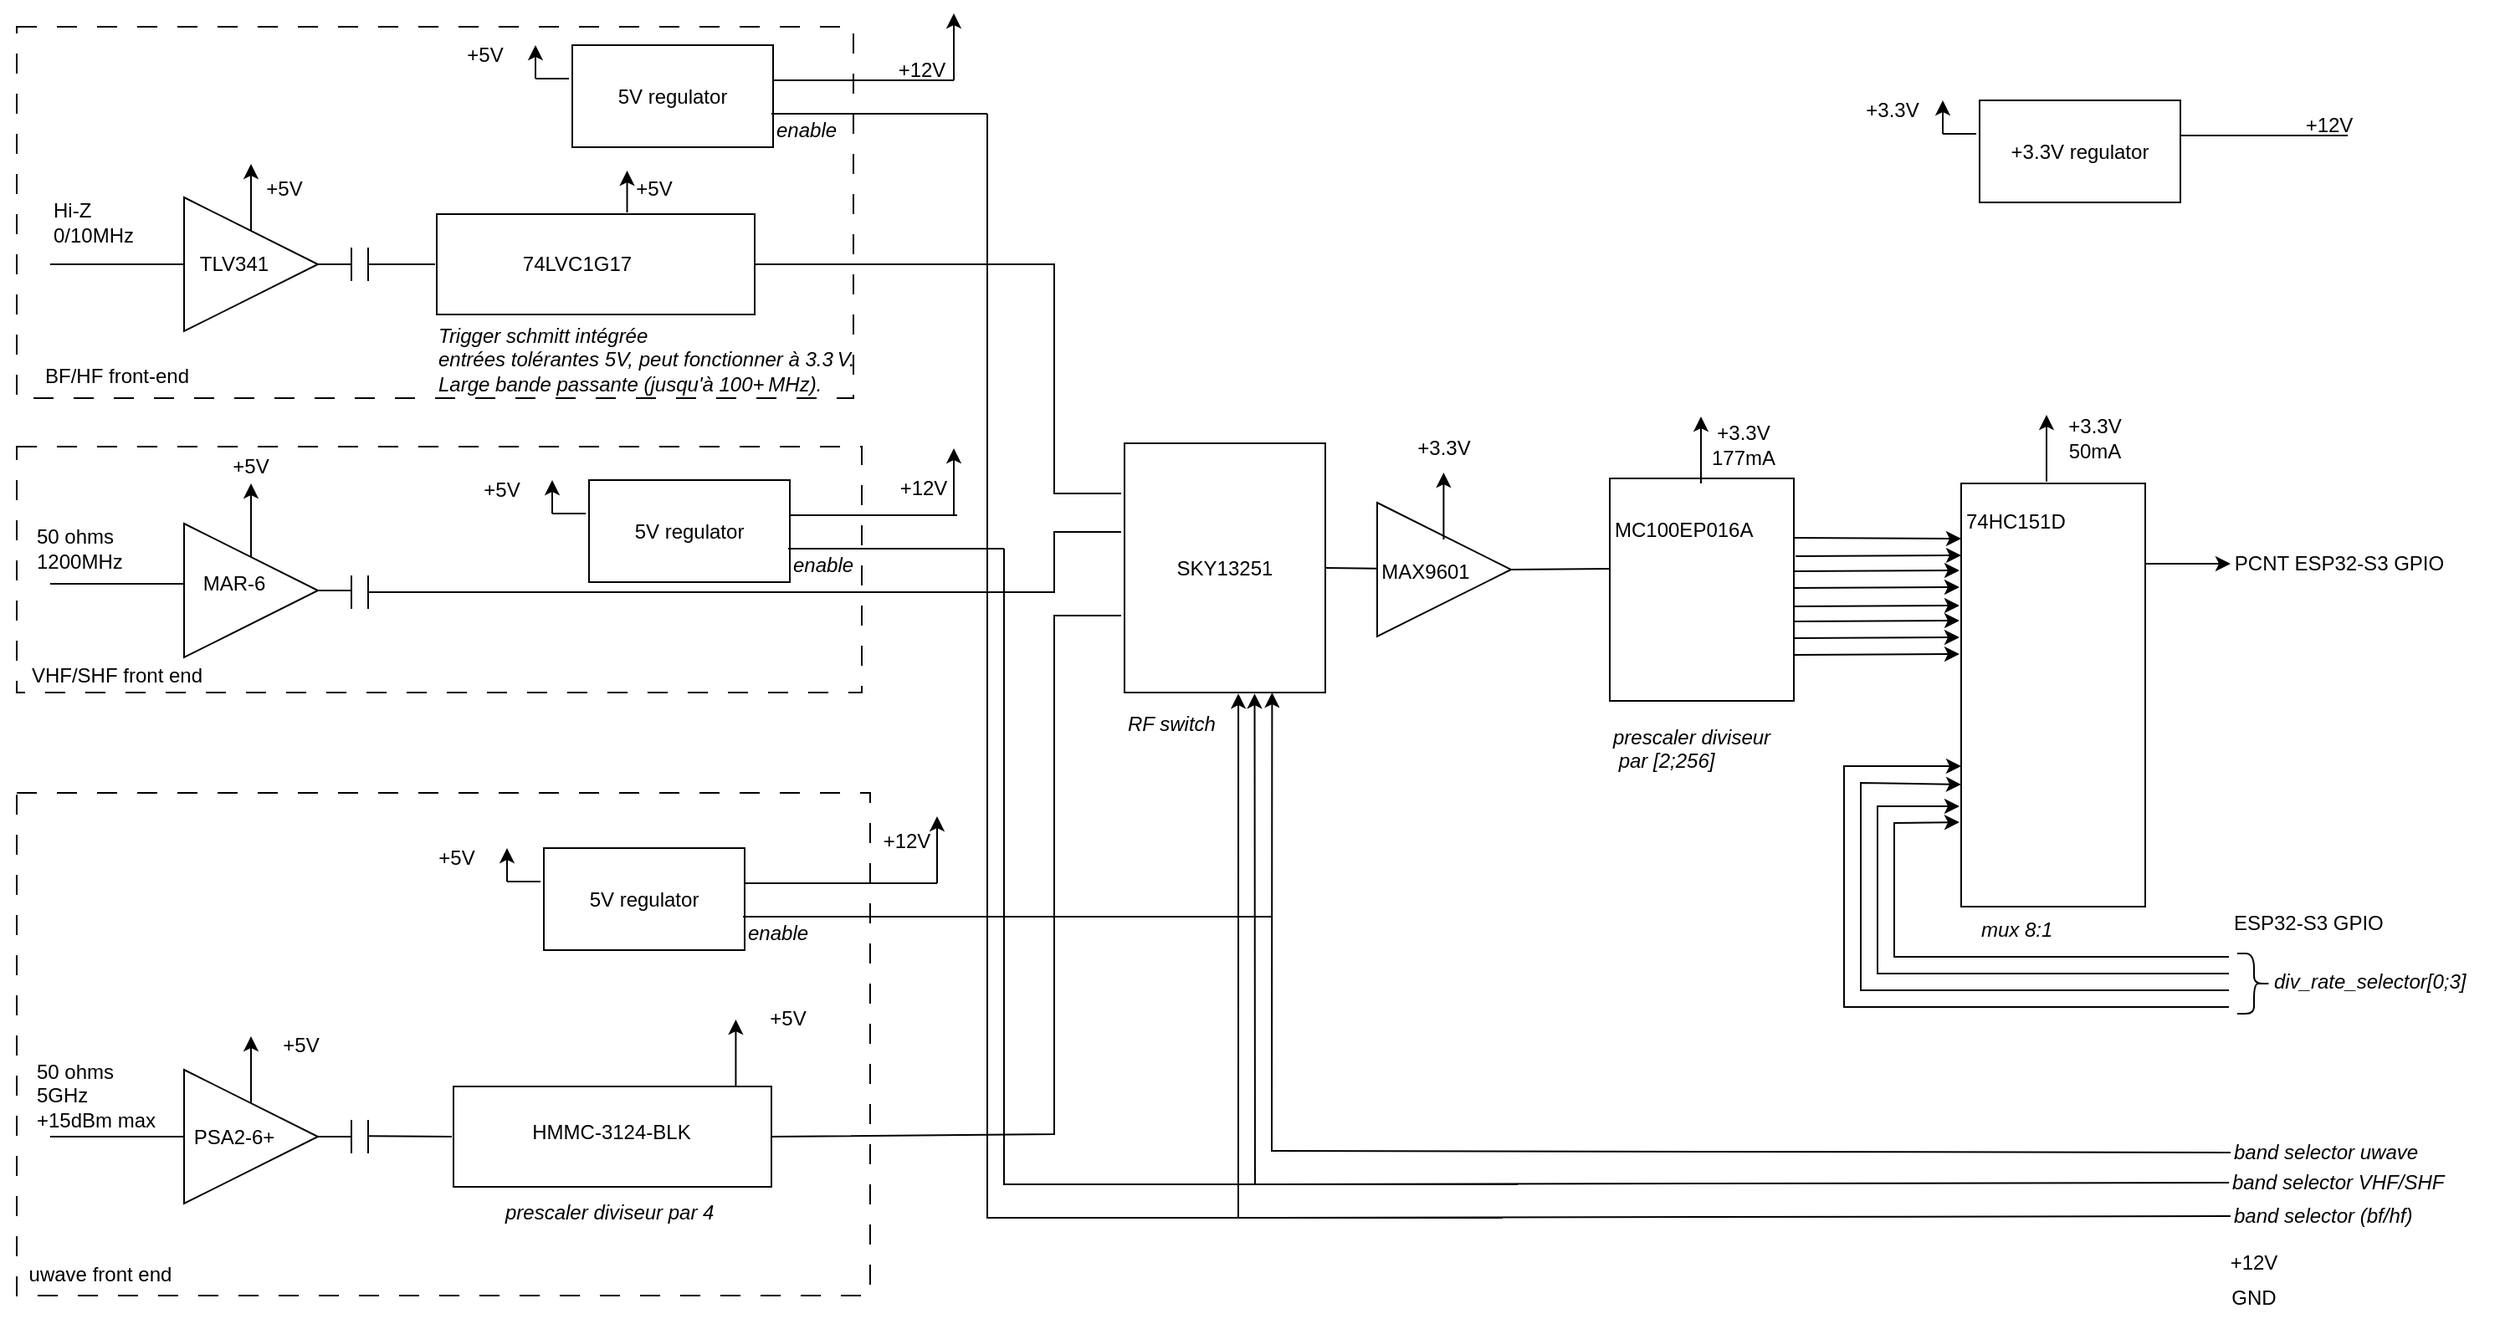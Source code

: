 <mxfile version="27.0.6">
  <diagram name="Page-1" id="k6onzWjORCCPgHIeGHYK">
    <mxGraphModel dx="1881" dy="940" grid="1" gridSize="10" guides="1" tooltips="1" connect="1" arrows="1" fold="1" page="1" pageScale="1" pageWidth="827" pageHeight="1169" math="0" shadow="0">
      <root>
        <mxCell id="0" />
        <mxCell id="1" parent="0" />
        <mxCell id="QAjGKinvdwHphsRgqYWC-54" value="" style="rounded=0;whiteSpace=wrap;html=1;dashed=1;dashPattern=12 12;" parent="1" vertex="1">
          <mxGeometry x="20" y="28" width="500" height="222" as="geometry" />
        </mxCell>
        <mxCell id="QAjGKinvdwHphsRgqYWC-53" value="" style="rounded=0;whiteSpace=wrap;html=1;dashed=1;dashPattern=12 12;" parent="1" vertex="1">
          <mxGeometry x="20" y="279" width="505" height="147" as="geometry" />
        </mxCell>
        <mxCell id="QAjGKinvdwHphsRgqYWC-52" value="" style="rounded=0;whiteSpace=wrap;html=1;dashed=1;dashPattern=12 12;" parent="1" vertex="1">
          <mxGeometry x="20" y="486" width="510" height="300.5" as="geometry" />
        </mxCell>
        <mxCell id="IQlJb9kU39XFHBNEdt3I-4" value="" style="triangle;whiteSpace=wrap;html=1;" parent="1" vertex="1">
          <mxGeometry x="120" y="130" width="80" height="80" as="geometry" />
        </mxCell>
        <mxCell id="IQlJb9kU39XFHBNEdt3I-5" value="TLV341" style="text;html=1;align=center;verticalAlign=middle;whiteSpace=wrap;rounded=0;" parent="1" vertex="1">
          <mxGeometry x="120" y="155" width="60" height="30" as="geometry" />
        </mxCell>
        <mxCell id="IQlJb9kU39XFHBNEdt3I-8" value="" style="group" parent="1" vertex="1" connectable="0">
          <mxGeometry x="220" y="160" width="10" height="20" as="geometry" />
        </mxCell>
        <mxCell id="IQlJb9kU39XFHBNEdt3I-6" value="" style="endArrow=none;html=1;rounded=0;" parent="IQlJb9kU39XFHBNEdt3I-8" edge="1">
          <mxGeometry width="50" height="50" relative="1" as="geometry">
            <mxPoint y="20" as="sourcePoint" />
            <mxPoint as="targetPoint" />
          </mxGeometry>
        </mxCell>
        <mxCell id="IQlJb9kU39XFHBNEdt3I-7" value="" style="endArrow=none;html=1;rounded=0;" parent="IQlJb9kU39XFHBNEdt3I-8" edge="1">
          <mxGeometry width="50" height="50" relative="1" as="geometry">
            <mxPoint x="10" y="20" as="sourcePoint" />
            <mxPoint x="10" as="targetPoint" />
          </mxGeometry>
        </mxCell>
        <mxCell id="IQlJb9kU39XFHBNEdt3I-9" value="" style="rounded=0;whiteSpace=wrap;html=1;" parent="1" vertex="1">
          <mxGeometry x="271" y="140" width="190" height="60" as="geometry" />
        </mxCell>
        <mxCell id="IQlJb9kU39XFHBNEdt3I-10" value="74LVC1G17" style="text;html=1;align=center;verticalAlign=middle;whiteSpace=wrap;rounded=0;" parent="1" vertex="1">
          <mxGeometry x="304.76" y="155" width="100" height="30" as="geometry" />
        </mxCell>
        <mxCell id="IQlJb9kU39XFHBNEdt3I-11" value="&lt;i&gt;Trigger schmitt intégrée&amp;nbsp;&lt;/i&gt;&lt;div&gt;&lt;i&gt;entrées tolérantes 5V, peut fonctionner à 3.3 V.&amp;nbsp;&lt;/i&gt;&lt;/div&gt;&lt;div&gt;&lt;i&gt;Large bande passante (jusqu&#39;à 100+ MHz).&lt;/i&gt;&lt;/div&gt;" style="text;html=1;align=left;verticalAlign=middle;whiteSpace=wrap;rounded=0;" parent="1" vertex="1">
          <mxGeometry x="270" y="202" width="350" height="50" as="geometry" />
        </mxCell>
        <mxCell id="IQlJb9kU39XFHBNEdt3I-14" value="" style="endArrow=classic;html=1;rounded=0;exitX=0.5;exitY=0;exitDx=0;exitDy=0;" parent="1" source="IQlJb9kU39XFHBNEdt3I-4" edge="1">
          <mxGeometry width="50" height="50" relative="1" as="geometry">
            <mxPoint x="330" y="143" as="sourcePoint" />
            <mxPoint x="160" y="110" as="targetPoint" />
          </mxGeometry>
        </mxCell>
        <mxCell id="IQlJb9kU39XFHBNEdt3I-15" value="" style="endArrow=classic;html=1;rounded=0;exitX=0.5;exitY=0;exitDx=0;exitDy=0;" parent="1" edge="1">
          <mxGeometry width="50" height="50" relative="1" as="geometry">
            <mxPoint x="384.76" y="139" as="sourcePoint" />
            <mxPoint x="384.76" y="114" as="targetPoint" />
          </mxGeometry>
        </mxCell>
        <mxCell id="IQlJb9kU39XFHBNEdt3I-16" value="+5V" style="text;html=1;align=center;verticalAlign=middle;whiteSpace=wrap;rounded=0;" parent="1" vertex="1">
          <mxGeometry x="371" y="110" width="60" height="30" as="geometry" />
        </mxCell>
        <mxCell id="IQlJb9kU39XFHBNEdt3I-17" value="+5V" style="text;html=1;align=center;verticalAlign=middle;whiteSpace=wrap;rounded=0;" parent="1" vertex="1">
          <mxGeometry x="150" y="110" width="60" height="30" as="geometry" />
        </mxCell>
        <mxCell id="IQlJb9kU39XFHBNEdt3I-18" value="" style="endArrow=none;html=1;rounded=0;" parent="1" edge="1">
          <mxGeometry width="50" height="50" relative="1" as="geometry">
            <mxPoint x="40" y="170" as="sourcePoint" />
            <mxPoint x="120" y="170" as="targetPoint" />
          </mxGeometry>
        </mxCell>
        <mxCell id="IQlJb9kU39XFHBNEdt3I-19" value="" style="endArrow=none;html=1;rounded=0;exitX=1;exitY=0.5;exitDx=0;exitDy=0;" parent="1" source="IQlJb9kU39XFHBNEdt3I-4" edge="1">
          <mxGeometry width="50" height="50" relative="1" as="geometry">
            <mxPoint x="50" y="180" as="sourcePoint" />
            <mxPoint x="220" y="170" as="targetPoint" />
          </mxGeometry>
        </mxCell>
        <mxCell id="IQlJb9kU39XFHBNEdt3I-20" value="" style="endArrow=none;html=1;rounded=0;" parent="1" edge="1">
          <mxGeometry width="50" height="50" relative="1" as="geometry">
            <mxPoint x="230" y="170" as="sourcePoint" />
            <mxPoint x="270" y="170" as="targetPoint" />
          </mxGeometry>
        </mxCell>
        <mxCell id="IQlJb9kU39XFHBNEdt3I-23" value="Hi-Z&lt;div&gt;0/10MHz&lt;/div&gt;" style="text;html=1;align=left;verticalAlign=middle;whiteSpace=wrap;rounded=0;" parent="1" vertex="1">
          <mxGeometry x="40" y="130" width="60" height="30" as="geometry" />
        </mxCell>
        <mxCell id="IQlJb9kU39XFHBNEdt3I-25" value="" style="triangle;whiteSpace=wrap;html=1;" parent="1" vertex="1">
          <mxGeometry x="120" y="325" width="80" height="80" as="geometry" />
        </mxCell>
        <mxCell id="IQlJb9kU39XFHBNEdt3I-26" value="MAR-6" style="text;html=1;align=center;verticalAlign=middle;whiteSpace=wrap;rounded=0;" parent="1" vertex="1">
          <mxGeometry x="120" y="346" width="60" height="30" as="geometry" />
        </mxCell>
        <mxCell id="IQlJb9kU39XFHBNEdt3I-27" value="" style="group" parent="1" vertex="1" connectable="0">
          <mxGeometry x="220" y="356" width="10" height="20" as="geometry" />
        </mxCell>
        <mxCell id="IQlJb9kU39XFHBNEdt3I-28" value="" style="endArrow=none;html=1;rounded=0;" parent="IQlJb9kU39XFHBNEdt3I-27" edge="1">
          <mxGeometry width="50" height="50" relative="1" as="geometry">
            <mxPoint y="20" as="sourcePoint" />
            <mxPoint as="targetPoint" />
          </mxGeometry>
        </mxCell>
        <mxCell id="IQlJb9kU39XFHBNEdt3I-29" value="" style="endArrow=none;html=1;rounded=0;" parent="IQlJb9kU39XFHBNEdt3I-27" edge="1">
          <mxGeometry width="50" height="50" relative="1" as="geometry">
            <mxPoint x="10" y="20" as="sourcePoint" />
            <mxPoint x="10" as="targetPoint" />
          </mxGeometry>
        </mxCell>
        <mxCell id="IQlJb9kU39XFHBNEdt3I-30" value="" style="endArrow=classic;html=1;rounded=0;exitX=0.5;exitY=0;exitDx=0;exitDy=0;" parent="1" source="IQlJb9kU39XFHBNEdt3I-25" edge="1">
          <mxGeometry width="50" height="50" relative="1" as="geometry">
            <mxPoint x="330" y="411" as="sourcePoint" />
            <mxPoint x="160" y="301" as="targetPoint" />
          </mxGeometry>
        </mxCell>
        <mxCell id="IQlJb9kU39XFHBNEdt3I-31" value="+5V" style="text;html=1;align=center;verticalAlign=middle;whiteSpace=wrap;rounded=0;" parent="1" vertex="1">
          <mxGeometry x="130" y="276" width="60" height="30" as="geometry" />
        </mxCell>
        <mxCell id="IQlJb9kU39XFHBNEdt3I-32" value="" style="endArrow=none;html=1;rounded=0;" parent="1" edge="1">
          <mxGeometry width="50" height="50" relative="1" as="geometry">
            <mxPoint x="40" y="361" as="sourcePoint" />
            <mxPoint x="120" y="361" as="targetPoint" />
          </mxGeometry>
        </mxCell>
        <mxCell id="IQlJb9kU39XFHBNEdt3I-35" value="50 ohms&lt;div&gt;1200MHz&lt;/div&gt;" style="text;html=1;align=left;verticalAlign=middle;whiteSpace=wrap;rounded=0;" parent="1" vertex="1">
          <mxGeometry x="30" y="325" width="60" height="30" as="geometry" />
        </mxCell>
        <mxCell id="IQlJb9kU39XFHBNEdt3I-38" value="" style="triangle;whiteSpace=wrap;html=1;" parent="1" vertex="1">
          <mxGeometry x="120" y="651.5" width="80" height="80" as="geometry" />
        </mxCell>
        <mxCell id="IQlJb9kU39XFHBNEdt3I-39" value="PSA2-6+" style="text;html=1;align=center;verticalAlign=middle;whiteSpace=wrap;rounded=0;" parent="1" vertex="1">
          <mxGeometry x="120" y="676.5" width="60" height="30" as="geometry" />
        </mxCell>
        <mxCell id="IQlJb9kU39XFHBNEdt3I-40" value="" style="group" parent="1" vertex="1" connectable="0">
          <mxGeometry x="220" y="681.5" width="10" height="20" as="geometry" />
        </mxCell>
        <mxCell id="IQlJb9kU39XFHBNEdt3I-41" value="" style="endArrow=none;html=1;rounded=0;" parent="IQlJb9kU39XFHBNEdt3I-40" edge="1">
          <mxGeometry width="50" height="50" relative="1" as="geometry">
            <mxPoint y="20" as="sourcePoint" />
            <mxPoint as="targetPoint" />
          </mxGeometry>
        </mxCell>
        <mxCell id="IQlJb9kU39XFHBNEdt3I-42" value="" style="endArrow=none;html=1;rounded=0;" parent="IQlJb9kU39XFHBNEdt3I-40" edge="1">
          <mxGeometry width="50" height="50" relative="1" as="geometry">
            <mxPoint x="10" y="20" as="sourcePoint" />
            <mxPoint x="10" as="targetPoint" />
          </mxGeometry>
        </mxCell>
        <mxCell id="IQlJb9kU39XFHBNEdt3I-43" value="" style="endArrow=classic;html=1;rounded=0;exitX=0.5;exitY=0;exitDx=0;exitDy=0;" parent="1" source="IQlJb9kU39XFHBNEdt3I-38" edge="1">
          <mxGeometry width="50" height="50" relative="1" as="geometry">
            <mxPoint x="330" y="741.5" as="sourcePoint" />
            <mxPoint x="160" y="631.5" as="targetPoint" />
          </mxGeometry>
        </mxCell>
        <mxCell id="IQlJb9kU39XFHBNEdt3I-44" value="" style="endArrow=none;html=1;rounded=0;" parent="1" edge="1">
          <mxGeometry width="50" height="50" relative="1" as="geometry">
            <mxPoint x="40" y="691.5" as="sourcePoint" />
            <mxPoint x="120" y="691.5" as="targetPoint" />
          </mxGeometry>
        </mxCell>
        <mxCell id="IQlJb9kU39XFHBNEdt3I-45" value="" style="endArrow=none;html=1;rounded=0;exitX=1;exitY=0.5;exitDx=0;exitDy=0;" parent="1" source="IQlJb9kU39XFHBNEdt3I-38" edge="1">
          <mxGeometry width="50" height="50" relative="1" as="geometry">
            <mxPoint x="50" y="701.5" as="sourcePoint" />
            <mxPoint x="220" y="691.5" as="targetPoint" />
          </mxGeometry>
        </mxCell>
        <mxCell id="IQlJb9kU39XFHBNEdt3I-46" value="" style="endArrow=none;html=1;rounded=0;" parent="1" edge="1">
          <mxGeometry width="50" height="50" relative="1" as="geometry">
            <mxPoint x="230" y="691.08" as="sourcePoint" />
            <mxPoint x="280" y="691.5" as="targetPoint" />
          </mxGeometry>
        </mxCell>
        <mxCell id="IQlJb9kU39XFHBNEdt3I-47" value="50 ohms&lt;div&gt;5GHz&lt;/div&gt;&lt;div&gt;+15dBm max&lt;/div&gt;" style="text;html=1;align=left;verticalAlign=middle;whiteSpace=wrap;rounded=0;" parent="1" vertex="1">
          <mxGeometry x="30" y="651.5" width="80" height="30" as="geometry" />
        </mxCell>
        <mxCell id="IQlJb9kU39XFHBNEdt3I-48" value="+5V" style="text;html=1;align=center;verticalAlign=middle;whiteSpace=wrap;rounded=0;" parent="1" vertex="1">
          <mxGeometry x="160" y="621.5" width="60" height="30" as="geometry" />
        </mxCell>
        <mxCell id="IQlJb9kU39XFHBNEdt3I-51" value="" style="rounded=0;whiteSpace=wrap;html=1;" parent="1" vertex="1">
          <mxGeometry x="281" y="661.5" width="190" height="60" as="geometry" />
        </mxCell>
        <mxCell id="IQlJb9kU39XFHBNEdt3I-52" value="HMMC-3124-BLK" style="text;html=1;align=center;verticalAlign=middle;whiteSpace=wrap;rounded=0;" parent="1" vertex="1">
          <mxGeometry x="323.38" y="674" width="105.24" height="30" as="geometry" />
        </mxCell>
        <mxCell id="IQlJb9kU39XFHBNEdt3I-53" value="&lt;i&gt;prescaler diviseur par 4&lt;/i&gt;" style="text;whiteSpace=wrap;html=1;" parent="1" vertex="1">
          <mxGeometry x="310" y="722.5" width="160" height="20" as="geometry" />
        </mxCell>
        <mxCell id="IQlJb9kU39XFHBNEdt3I-57" value="" style="endArrow=none;html=1;rounded=0;exitX=1;exitY=0.5;exitDx=0;exitDy=0;" parent="1" source="IQlJb9kU39XFHBNEdt3I-25" edge="1">
          <mxGeometry width="50" height="50" relative="1" as="geometry">
            <mxPoint x="210" y="405" as="sourcePoint" />
            <mxPoint x="220" y="365" as="targetPoint" />
          </mxGeometry>
        </mxCell>
        <mxCell id="IQlJb9kU39XFHBNEdt3I-74" value="&lt;br&gt;&lt;div&gt;&lt;i&gt;div_rate_selector[0;3]&lt;/i&gt;&lt;/div&gt;&lt;div&gt;&lt;br&gt;&lt;/div&gt;" style="text;html=1;align=left;verticalAlign=middle;whiteSpace=wrap;rounded=0;" parent="1" vertex="1">
          <mxGeometry x="1367" y="584" width="130" height="30" as="geometry" />
        </mxCell>
        <mxCell id="QAjGKinvdwHphsRgqYWC-2" value="SKY13251" style="rounded=0;whiteSpace=wrap;html=1;" parent="1" vertex="1">
          <mxGeometry x="682" y="277" width="120" height="149" as="geometry" />
        </mxCell>
        <mxCell id="QAjGKinvdwHphsRgqYWC-6" value="uwave front end" style="text;html=1;align=center;verticalAlign=middle;whiteSpace=wrap;rounded=0;" parent="1" vertex="1">
          <mxGeometry x="20" y="758.5" width="100" height="30" as="geometry" />
        </mxCell>
        <mxCell id="QAjGKinvdwHphsRgqYWC-8" value="" style="triangle;whiteSpace=wrap;html=1;" parent="1" vertex="1">
          <mxGeometry x="833" y="312.5" width="80" height="80" as="geometry" />
        </mxCell>
        <mxCell id="QAjGKinvdwHphsRgqYWC-9" value="MAX9601" style="text;html=1;align=center;verticalAlign=middle;whiteSpace=wrap;rounded=0;" parent="1" vertex="1">
          <mxGeometry x="832" y="338.5" width="60" height="30" as="geometry" />
        </mxCell>
        <mxCell id="QAjGKinvdwHphsRgqYWC-11" value="" style="endArrow=classic;html=1;rounded=0;exitX=0.5;exitY=0;exitDx=0;exitDy=0;" parent="1" edge="1">
          <mxGeometry width="50" height="50" relative="1" as="geometry">
            <mxPoint x="872.71" y="334.5" as="sourcePoint" />
            <mxPoint x="872.71" y="294.5" as="targetPoint" />
          </mxGeometry>
        </mxCell>
        <mxCell id="QAjGKinvdwHphsRgqYWC-12" value="+3.3V" style="text;html=1;align=center;verticalAlign=middle;whiteSpace=wrap;rounded=0;" parent="1" vertex="1">
          <mxGeometry x="843" y="264.5" width="60" height="30" as="geometry" />
        </mxCell>
        <mxCell id="QAjGKinvdwHphsRgqYWC-13" value="" style="endArrow=classic;html=1;rounded=0;exitX=0.5;exitY=0;exitDx=0;exitDy=0;" parent="1" edge="1">
          <mxGeometry width="50" height="50" relative="1" as="geometry">
            <mxPoint x="449.71" y="661.5" as="sourcePoint" />
            <mxPoint x="449.71" y="621.5" as="targetPoint" />
          </mxGeometry>
        </mxCell>
        <mxCell id="QAjGKinvdwHphsRgqYWC-14" value="+5V" style="text;html=1;align=center;verticalAlign=middle;whiteSpace=wrap;rounded=0;" parent="1" vertex="1">
          <mxGeometry x="451" y="606" width="60" height="30" as="geometry" />
        </mxCell>
        <mxCell id="QAjGKinvdwHphsRgqYWC-15" value="" style="rounded=0;whiteSpace=wrap;html=1;" parent="1" vertex="1">
          <mxGeometry x="972" y="298" width="110" height="133" as="geometry" />
        </mxCell>
        <mxCell id="QAjGKinvdwHphsRgqYWC-16" value="MC100EP016A" style="text;html=1;align=left;verticalAlign=middle;whiteSpace=wrap;rounded=0;" parent="1" vertex="1">
          <mxGeometry x="973" y="313.5" width="109" height="30" as="geometry" />
        </mxCell>
        <mxCell id="QAjGKinvdwHphsRgqYWC-17" value="+3.3V&lt;div&gt;177mA&lt;/div&gt;" style="text;html=1;align=center;verticalAlign=middle;whiteSpace=wrap;rounded=0;" parent="1" vertex="1">
          <mxGeometry x="1022" y="263" width="60" height="30" as="geometry" />
        </mxCell>
        <mxCell id="QAjGKinvdwHphsRgqYWC-18" value="" style="endArrow=classic;html=1;rounded=0;exitX=0.5;exitY=0;exitDx=0;exitDy=0;" parent="1" edge="1">
          <mxGeometry width="50" height="50" relative="1" as="geometry">
            <mxPoint x="1026.5" y="301" as="sourcePoint" />
            <mxPoint x="1026.5" y="261" as="targetPoint" />
          </mxGeometry>
        </mxCell>
        <mxCell id="QAjGKinvdwHphsRgqYWC-19" value="" style="rounded=0;whiteSpace=wrap;html=1;" parent="1" vertex="1">
          <mxGeometry x="1182" y="301" width="110" height="253" as="geometry" />
        </mxCell>
        <mxCell id="QAjGKinvdwHphsRgqYWC-20" value="74HC151D" style="text;html=1;align=left;verticalAlign=middle;whiteSpace=wrap;rounded=0;" parent="1" vertex="1">
          <mxGeometry x="1183" y="308.5" width="109" height="30" as="geometry" />
        </mxCell>
        <mxCell id="QAjGKinvdwHphsRgqYWC-21" value="" style="endArrow=classic;html=1;rounded=0;exitX=1;exitY=0.25;exitDx=0;exitDy=0;" parent="1" edge="1">
          <mxGeometry width="50" height="50" relative="1" as="geometry">
            <mxPoint x="1082" y="333.5" as="sourcePoint" />
            <mxPoint x="1182" y="334" as="targetPoint" />
          </mxGeometry>
        </mxCell>
        <mxCell id="QAjGKinvdwHphsRgqYWC-23" value="" style="endArrow=classic;html=1;rounded=0;exitX=1;exitY=0.25;exitDx=0;exitDy=0;" parent="1" edge="1">
          <mxGeometry width="50" height="50" relative="1" as="geometry">
            <mxPoint x="1083" y="344.5" as="sourcePoint" />
            <mxPoint x="1182" y="344" as="targetPoint" />
          </mxGeometry>
        </mxCell>
        <mxCell id="QAjGKinvdwHphsRgqYWC-25" value="" style="endArrow=classic;html=1;rounded=0;exitX=1;exitY=0.25;exitDx=0;exitDy=0;" parent="1" edge="1">
          <mxGeometry width="50" height="50" relative="1" as="geometry">
            <mxPoint x="1082" y="353.5" as="sourcePoint" />
            <mxPoint x="1181" y="353" as="targetPoint" />
          </mxGeometry>
        </mxCell>
        <mxCell id="QAjGKinvdwHphsRgqYWC-26" value="" style="endArrow=classic;html=1;rounded=0;exitX=1;exitY=0.25;exitDx=0;exitDy=0;" parent="1" edge="1">
          <mxGeometry width="50" height="50" relative="1" as="geometry">
            <mxPoint x="1082" y="363.5" as="sourcePoint" />
            <mxPoint x="1181" y="363" as="targetPoint" />
          </mxGeometry>
        </mxCell>
        <mxCell id="QAjGKinvdwHphsRgqYWC-27" value="" style="endArrow=classic;html=1;rounded=0;exitX=1;exitY=0.25;exitDx=0;exitDy=0;" parent="1" edge="1">
          <mxGeometry width="50" height="50" relative="1" as="geometry">
            <mxPoint x="1082" y="374.5" as="sourcePoint" />
            <mxPoint x="1181" y="374" as="targetPoint" />
          </mxGeometry>
        </mxCell>
        <mxCell id="QAjGKinvdwHphsRgqYWC-28" value="" style="endArrow=classic;html=1;rounded=0;exitX=1;exitY=0.25;exitDx=0;exitDy=0;" parent="1" edge="1">
          <mxGeometry width="50" height="50" relative="1" as="geometry">
            <mxPoint x="1082" y="383.5" as="sourcePoint" />
            <mxPoint x="1181" y="383" as="targetPoint" />
          </mxGeometry>
        </mxCell>
        <mxCell id="QAjGKinvdwHphsRgqYWC-29" value="" style="endArrow=classic;html=1;rounded=0;exitX=1;exitY=0.25;exitDx=0;exitDy=0;" parent="1" edge="1">
          <mxGeometry width="50" height="50" relative="1" as="geometry">
            <mxPoint x="1082" y="393.5" as="sourcePoint" />
            <mxPoint x="1181" y="393" as="targetPoint" />
          </mxGeometry>
        </mxCell>
        <mxCell id="QAjGKinvdwHphsRgqYWC-30" value="" style="endArrow=classic;html=1;rounded=0;exitX=1;exitY=0.25;exitDx=0;exitDy=0;" parent="1" edge="1">
          <mxGeometry width="50" height="50" relative="1" as="geometry">
            <mxPoint x="1082" y="403.5" as="sourcePoint" />
            <mxPoint x="1181" y="403" as="targetPoint" />
          </mxGeometry>
        </mxCell>
        <mxCell id="QAjGKinvdwHphsRgqYWC-31" value="" style="endArrow=classic;html=1;rounded=0;" parent="1" edge="1">
          <mxGeometry width="50" height="50" relative="1" as="geometry">
            <mxPoint x="1342" y="614" as="sourcePoint" />
            <mxPoint x="1182" y="470" as="targetPoint" />
            <Array as="points">
              <mxPoint x="1112" y="614" />
              <mxPoint x="1112" y="470" />
            </Array>
          </mxGeometry>
        </mxCell>
        <mxCell id="QAjGKinvdwHphsRgqYWC-32" value="" style="endArrow=classic;html=1;rounded=0;" parent="1" edge="1">
          <mxGeometry width="50" height="50" relative="1" as="geometry">
            <mxPoint x="1342" y="604" as="sourcePoint" />
            <mxPoint x="1182" y="481" as="targetPoint" />
            <Array as="points">
              <mxPoint x="1122" y="604" />
              <mxPoint x="1122" y="480" />
            </Array>
          </mxGeometry>
        </mxCell>
        <mxCell id="QAjGKinvdwHphsRgqYWC-33" value="" style="endArrow=classic;html=1;rounded=0;" parent="1" edge="1">
          <mxGeometry width="50" height="50" relative="1" as="geometry">
            <mxPoint x="1342" y="594" as="sourcePoint" />
            <mxPoint x="1181" y="494" as="targetPoint" />
            <Array as="points">
              <mxPoint x="1132" y="594" />
              <mxPoint x="1132" y="494" />
            </Array>
          </mxGeometry>
        </mxCell>
        <mxCell id="QAjGKinvdwHphsRgqYWC-34" value="" style="endArrow=classic;html=1;rounded=0;" parent="1" edge="1">
          <mxGeometry width="50" height="50" relative="1" as="geometry">
            <mxPoint x="1342" y="584" as="sourcePoint" />
            <mxPoint x="1181" y="503.5" as="targetPoint" />
            <Array as="points">
              <mxPoint x="1142" y="584" />
              <mxPoint x="1142" y="504" />
            </Array>
          </mxGeometry>
        </mxCell>
        <mxCell id="QAjGKinvdwHphsRgqYWC-39" value="" style="endArrow=classic;html=1;rounded=0;exitX=1;exitY=0.5;exitDx=0;exitDy=0;" parent="1" edge="1">
          <mxGeometry width="50" height="50" relative="1" as="geometry">
            <mxPoint x="1292" y="349" as="sourcePoint" />
            <mxPoint x="1343" y="349" as="targetPoint" />
          </mxGeometry>
        </mxCell>
        <mxCell id="QAjGKinvdwHphsRgqYWC-40" value="PCNT ESP32-S3 GPIO" style="text;html=1;align=center;verticalAlign=middle;whiteSpace=wrap;rounded=0;" parent="1" vertex="1">
          <mxGeometry x="1328" y="334" width="160" height="30" as="geometry" />
        </mxCell>
        <mxCell id="QAjGKinvdwHphsRgqYWC-43" value="+3.3V&lt;div&gt;50mA&lt;/div&gt;" style="text;html=1;align=center;verticalAlign=middle;whiteSpace=wrap;rounded=0;" parent="1" vertex="1">
          <mxGeometry x="1232" y="259" width="60" height="30" as="geometry" />
        </mxCell>
        <mxCell id="QAjGKinvdwHphsRgqYWC-44" value="" style="endArrow=classic;html=1;rounded=0;exitX=0.5;exitY=0;exitDx=0;exitDy=0;" parent="1" edge="1">
          <mxGeometry width="50" height="50" relative="1" as="geometry">
            <mxPoint x="1233" y="300" as="sourcePoint" />
            <mxPoint x="1233" y="260" as="targetPoint" />
          </mxGeometry>
        </mxCell>
        <mxCell id="QAjGKinvdwHphsRgqYWC-45" value="&lt;i&gt;prescaler diviseur&lt;/i&gt;&lt;div&gt;&lt;i&gt;&amp;nbsp;par [2;256]&lt;/i&gt;&lt;/div&gt;" style="text;whiteSpace=wrap;html=1;" parent="1" vertex="1">
          <mxGeometry x="972" y="439" width="160" height="20" as="geometry" />
        </mxCell>
        <mxCell id="QAjGKinvdwHphsRgqYWC-46" value="VHF/SHF front end" style="text;html=1;align=center;verticalAlign=middle;whiteSpace=wrap;rounded=0;" parent="1" vertex="1">
          <mxGeometry x="10" y="400.5" width="140" height="30" as="geometry" />
        </mxCell>
        <mxCell id="QAjGKinvdwHphsRgqYWC-47" value="&lt;i&gt;mux 8:1&lt;/i&gt;" style="text;whiteSpace=wrap;html=1;" parent="1" vertex="1">
          <mxGeometry x="1192" y="554" width="160" height="20" as="geometry" />
        </mxCell>
        <mxCell id="QAjGKinvdwHphsRgqYWC-48" value="ESP32-S3 GPIO" style="text;html=1;align=left;verticalAlign=middle;whiteSpace=wrap;rounded=0;" parent="1" vertex="1">
          <mxGeometry x="1343" y="549" width="130" height="30" as="geometry" />
        </mxCell>
        <mxCell id="QAjGKinvdwHphsRgqYWC-49" value="&lt;div&gt;&lt;i style=&quot;background-color: transparent; color: light-dark(rgb(0, 0, 0), rgb(255, 255, 255));&quot;&gt;band selector VHF/SHF&lt;/i&gt;&lt;/div&gt;" style="text;html=1;align=left;verticalAlign=middle;whiteSpace=wrap;rounded=0;" parent="1" vertex="1">
          <mxGeometry x="1342" y="704" width="160" height="30" as="geometry" />
        </mxCell>
        <mxCell id="QAjGKinvdwHphsRgqYWC-50" value="" style="shape=curlyBracket;whiteSpace=wrap;html=1;rounded=1;flipH=1;labelPosition=right;verticalLabelPosition=middle;align=left;verticalAlign=middle;" parent="1" vertex="1">
          <mxGeometry x="1347" y="582" width="20" height="36" as="geometry" />
        </mxCell>
        <mxCell id="QAjGKinvdwHphsRgqYWC-55" value="BF/HF front-end" style="text;html=1;align=center;verticalAlign=middle;whiteSpace=wrap;rounded=0;" parent="1" vertex="1">
          <mxGeometry x="10" y="222" width="140" height="30" as="geometry" />
        </mxCell>
        <mxCell id="QAjGKinvdwHphsRgqYWC-57" value="&lt;div&gt;&lt;i style=&quot;background-color: transparent; color: light-dark(rgb(0, 0, 0), rgb(255, 255, 255));&quot;&gt;band selector (bf/hf)&lt;/i&gt;&lt;/div&gt;" style="text;html=1;align=left;verticalAlign=middle;whiteSpace=wrap;rounded=0;" parent="1" vertex="1">
          <mxGeometry x="1343" y="724" width="160" height="30" as="geometry" />
        </mxCell>
        <mxCell id="QAjGKinvdwHphsRgqYWC-77" value="+12V" style="text;html=1;align=center;verticalAlign=middle;whiteSpace=wrap;rounded=0;" parent="1" vertex="1">
          <mxGeometry x="1317" y="751.5" width="80" height="30" as="geometry" />
        </mxCell>
        <mxCell id="QAjGKinvdwHphsRgqYWC-78" value="GND" style="text;html=1;align=center;verticalAlign=middle;whiteSpace=wrap;rounded=0;" parent="1" vertex="1">
          <mxGeometry x="1317" y="772.5" width="80" height="30" as="geometry" />
        </mxCell>
        <mxCell id="rzf7-EBLlKFVa_-iABMo-1" value="&lt;div&gt;&lt;i style=&quot;background-color: transparent; color: light-dark(rgb(0, 0, 0), rgb(255, 255, 255));&quot;&gt;band selector uwave&lt;/i&gt;&lt;/div&gt;" style="text;html=1;align=left;verticalAlign=middle;whiteSpace=wrap;rounded=0;" parent="1" vertex="1">
          <mxGeometry x="1343" y="686" width="160" height="30" as="geometry" />
        </mxCell>
        <mxCell id="rzf7-EBLlKFVa_-iABMo-6" value="" style="endArrow=classic;html=1;rounded=0;exitX=0;exitY=0.5;exitDx=0;exitDy=0;entryX=0.735;entryY=1;entryDx=0;entryDy=0;entryPerimeter=0;" parent="1" source="rzf7-EBLlKFVa_-iABMo-1" target="QAjGKinvdwHphsRgqYWC-2" edge="1">
          <mxGeometry width="50" height="50" relative="1" as="geometry">
            <mxPoint x="1233" y="591" as="sourcePoint" />
            <mxPoint x="1283" y="541" as="targetPoint" />
            <Array as="points">
              <mxPoint x="770" y="700" />
            </Array>
          </mxGeometry>
        </mxCell>
        <mxCell id="rzf7-EBLlKFVa_-iABMo-7" value="" style="endArrow=classic;html=1;rounded=0;exitX=0;exitY=0.5;exitDx=0;exitDy=0;entryX=0.648;entryY=1.004;entryDx=0;entryDy=0;entryPerimeter=0;" parent="1" source="QAjGKinvdwHphsRgqYWC-49" target="QAjGKinvdwHphsRgqYWC-2" edge="1">
          <mxGeometry width="50" height="50" relative="1" as="geometry">
            <mxPoint x="1183" y="721" as="sourcePoint" />
            <mxPoint x="1283" y="541" as="targetPoint" />
            <Array as="points">
              <mxPoint x="760" y="720" />
            </Array>
          </mxGeometry>
        </mxCell>
        <mxCell id="rzf7-EBLlKFVa_-iABMo-10" value="" style="endArrow=classic;html=1;rounded=0;exitX=0;exitY=0.5;exitDx=0;exitDy=0;entryX=0.567;entryY=1.004;entryDx=0;entryDy=0;entryPerimeter=0;" parent="1" source="QAjGKinvdwHphsRgqYWC-57" target="QAjGKinvdwHphsRgqYWC-2" edge="1">
          <mxGeometry width="50" height="50" relative="1" as="geometry">
            <mxPoint x="1233" y="591" as="sourcePoint" />
            <mxPoint x="753" y="440" as="targetPoint" />
            <Array as="points">
              <mxPoint x="750" y="740" />
            </Array>
          </mxGeometry>
        </mxCell>
        <mxCell id="rzf7-EBLlKFVa_-iABMo-37" value="" style="group" parent="1" vertex="1" connectable="0">
          <mxGeometry x="1111" y="63" width="321" height="70" as="geometry" />
        </mxCell>
        <mxCell id="rzf7-EBLlKFVa_-iABMo-17" value="+3.3V regulator" style="rounded=0;whiteSpace=wrap;html=1;" parent="rzf7-EBLlKFVa_-iABMo-37" vertex="1">
          <mxGeometry x="82" y="9" width="120" height="61" as="geometry" />
        </mxCell>
        <mxCell id="rzf7-EBLlKFVa_-iABMo-18" value="" style="group" parent="rzf7-EBLlKFVa_-iABMo-37" vertex="1" connectable="0">
          <mxGeometry x="60" y="9" width="20" height="20" as="geometry" />
        </mxCell>
        <mxCell id="rzf7-EBLlKFVa_-iABMo-19" value="" style="endArrow=classic;html=1;rounded=0;" parent="rzf7-EBLlKFVa_-iABMo-18" edge="1">
          <mxGeometry width="50" height="50" relative="1" as="geometry">
            <mxPoint y="20" as="sourcePoint" />
            <mxPoint as="targetPoint" />
          </mxGeometry>
        </mxCell>
        <mxCell id="rzf7-EBLlKFVa_-iABMo-20" value="" style="endArrow=none;html=1;rounded=0;" parent="rzf7-EBLlKFVa_-iABMo-18" edge="1">
          <mxGeometry width="50" height="50" relative="1" as="geometry">
            <mxPoint y="20" as="sourcePoint" />
            <mxPoint x="20" y="20" as="targetPoint" />
          </mxGeometry>
        </mxCell>
        <mxCell id="rzf7-EBLlKFVa_-iABMo-21" value="+3.3V" style="text;html=1;align=center;verticalAlign=middle;whiteSpace=wrap;rounded=0;" parent="rzf7-EBLlKFVa_-iABMo-37" vertex="1">
          <mxGeometry width="60" height="30" as="geometry" />
        </mxCell>
        <mxCell id="rzf7-EBLlKFVa_-iABMo-22" value="" style="endArrow=none;html=1;rounded=0;" parent="rzf7-EBLlKFVa_-iABMo-37" edge="1">
          <mxGeometry width="50" height="50" relative="1" as="geometry">
            <mxPoint x="302" y="30" as="sourcePoint" />
            <mxPoint x="202" y="30" as="targetPoint" />
          </mxGeometry>
        </mxCell>
        <mxCell id="rzf7-EBLlKFVa_-iABMo-23" value="+12V" style="text;html=1;align=center;verticalAlign=middle;whiteSpace=wrap;rounded=0;" parent="rzf7-EBLlKFVa_-iABMo-37" vertex="1">
          <mxGeometry x="261" y="9" width="60" height="30" as="geometry" />
        </mxCell>
        <mxCell id="rzf7-EBLlKFVa_-iABMo-38" value="" style="group" parent="1" vertex="1" connectable="0">
          <mxGeometry x="270" y="30" width="321" height="70" as="geometry" />
        </mxCell>
        <mxCell id="rzf7-EBLlKFVa_-iABMo-39" value="5V regulator" style="rounded=0;whiteSpace=wrap;html=1;" parent="rzf7-EBLlKFVa_-iABMo-38" vertex="1">
          <mxGeometry x="82" y="9" width="120" height="61" as="geometry" />
        </mxCell>
        <mxCell id="rzf7-EBLlKFVa_-iABMo-40" value="" style="group" parent="rzf7-EBLlKFVa_-iABMo-38" vertex="1" connectable="0">
          <mxGeometry x="60" y="9" width="20" height="20" as="geometry" />
        </mxCell>
        <mxCell id="rzf7-EBLlKFVa_-iABMo-41" value="" style="endArrow=classic;html=1;rounded=0;" parent="rzf7-EBLlKFVa_-iABMo-40" edge="1">
          <mxGeometry width="50" height="50" relative="1" as="geometry">
            <mxPoint y="20" as="sourcePoint" />
            <mxPoint as="targetPoint" />
          </mxGeometry>
        </mxCell>
        <mxCell id="rzf7-EBLlKFVa_-iABMo-42" value="" style="endArrow=none;html=1;rounded=0;" parent="rzf7-EBLlKFVa_-iABMo-40" edge="1">
          <mxGeometry width="50" height="50" relative="1" as="geometry">
            <mxPoint y="20" as="sourcePoint" />
            <mxPoint x="20" y="20" as="targetPoint" />
          </mxGeometry>
        </mxCell>
        <mxCell id="rzf7-EBLlKFVa_-iABMo-43" value="+5V" style="text;html=1;align=center;verticalAlign=middle;whiteSpace=wrap;rounded=0;" parent="rzf7-EBLlKFVa_-iABMo-38" vertex="1">
          <mxGeometry width="60" height="30" as="geometry" />
        </mxCell>
        <mxCell id="rzf7-EBLlKFVa_-iABMo-44" value="" style="endArrow=none;html=1;rounded=0;" parent="rzf7-EBLlKFVa_-iABMo-38" edge="1">
          <mxGeometry width="50" height="50" relative="1" as="geometry">
            <mxPoint x="310" y="30" as="sourcePoint" />
            <mxPoint x="202" y="30" as="targetPoint" />
          </mxGeometry>
        </mxCell>
        <mxCell id="rzf7-EBLlKFVa_-iABMo-45" value="+12V" style="text;html=1;align=center;verticalAlign=middle;whiteSpace=wrap;rounded=0;" parent="rzf7-EBLlKFVa_-iABMo-38" vertex="1">
          <mxGeometry x="261" y="9" width="60" height="30" as="geometry" />
        </mxCell>
        <mxCell id="rzf7-EBLlKFVa_-iABMo-46" value="" style="endArrow=none;html=1;rounded=0;" parent="rzf7-EBLlKFVa_-iABMo-38" edge="1">
          <mxGeometry width="50" height="50" relative="1" as="geometry">
            <mxPoint x="330" y="50" as="sourcePoint" />
            <mxPoint x="201" y="50" as="targetPoint" />
          </mxGeometry>
        </mxCell>
        <mxCell id="rzf7-EBLlKFVa_-iABMo-47" value="&lt;i&gt;enable&lt;/i&gt;" style="text;html=1;align=left;verticalAlign=middle;whiteSpace=wrap;rounded=0;" parent="rzf7-EBLlKFVa_-iABMo-38" vertex="1">
          <mxGeometry x="202" y="50" width="50" height="20" as="geometry" />
        </mxCell>
        <mxCell id="rzf7-EBLlKFVa_-iABMo-75" value="" style="endArrow=classic;html=1;rounded=0;exitX=0.5;exitY=0;exitDx=0;exitDy=0;" parent="rzf7-EBLlKFVa_-iABMo-38" edge="1">
          <mxGeometry width="50" height="50" relative="1" as="geometry">
            <mxPoint x="310" y="30" as="sourcePoint" />
            <mxPoint x="310" y="-10" as="targetPoint" />
          </mxGeometry>
        </mxCell>
        <mxCell id="rzf7-EBLlKFVa_-iABMo-50" value="" style="group" parent="1" vertex="1" connectable="0">
          <mxGeometry x="280" y="290" width="321" height="70" as="geometry" />
        </mxCell>
        <mxCell id="rzf7-EBLlKFVa_-iABMo-51" value="5V regulator" style="rounded=0;whiteSpace=wrap;html=1;" parent="rzf7-EBLlKFVa_-iABMo-50" vertex="1">
          <mxGeometry x="82" y="9" width="120" height="61" as="geometry" />
        </mxCell>
        <mxCell id="rzf7-EBLlKFVa_-iABMo-52" value="" style="group" parent="rzf7-EBLlKFVa_-iABMo-50" vertex="1" connectable="0">
          <mxGeometry x="60" y="9" width="20" height="20" as="geometry" />
        </mxCell>
        <mxCell id="rzf7-EBLlKFVa_-iABMo-53" value="" style="endArrow=classic;html=1;rounded=0;" parent="rzf7-EBLlKFVa_-iABMo-52" edge="1">
          <mxGeometry width="50" height="50" relative="1" as="geometry">
            <mxPoint y="20" as="sourcePoint" />
            <mxPoint as="targetPoint" />
          </mxGeometry>
        </mxCell>
        <mxCell id="rzf7-EBLlKFVa_-iABMo-54" value="" style="endArrow=none;html=1;rounded=0;" parent="rzf7-EBLlKFVa_-iABMo-52" edge="1">
          <mxGeometry width="50" height="50" relative="1" as="geometry">
            <mxPoint y="20" as="sourcePoint" />
            <mxPoint x="20" y="20" as="targetPoint" />
          </mxGeometry>
        </mxCell>
        <mxCell id="rzf7-EBLlKFVa_-iABMo-55" value="+5V" style="text;html=1;align=center;verticalAlign=middle;whiteSpace=wrap;rounded=0;" parent="rzf7-EBLlKFVa_-iABMo-50" vertex="1">
          <mxGeometry width="60" height="30" as="geometry" />
        </mxCell>
        <mxCell id="rzf7-EBLlKFVa_-iABMo-56" value="" style="endArrow=none;html=1;rounded=0;" parent="rzf7-EBLlKFVa_-iABMo-50" edge="1">
          <mxGeometry width="50" height="50" relative="1" as="geometry">
            <mxPoint x="302" y="30" as="sourcePoint" />
            <mxPoint x="202" y="30" as="targetPoint" />
          </mxGeometry>
        </mxCell>
        <mxCell id="rzf7-EBLlKFVa_-iABMo-57" value="+12V" style="text;html=1;align=center;verticalAlign=middle;whiteSpace=wrap;rounded=0;" parent="rzf7-EBLlKFVa_-iABMo-50" vertex="1">
          <mxGeometry x="252" y="-1" width="60" height="30" as="geometry" />
        </mxCell>
        <mxCell id="rzf7-EBLlKFVa_-iABMo-58" value="" style="endArrow=none;html=1;rounded=0;" parent="rzf7-EBLlKFVa_-iABMo-50" edge="1">
          <mxGeometry width="50" height="50" relative="1" as="geometry">
            <mxPoint x="330" y="50" as="sourcePoint" />
            <mxPoint x="201" y="50" as="targetPoint" />
          </mxGeometry>
        </mxCell>
        <mxCell id="rzf7-EBLlKFVa_-iABMo-59" value="&lt;i&gt;enable&lt;/i&gt;" style="text;html=1;align=left;verticalAlign=middle;whiteSpace=wrap;rounded=0;" parent="rzf7-EBLlKFVa_-iABMo-50" vertex="1">
          <mxGeometry x="202" y="50" width="50" height="20" as="geometry" />
        </mxCell>
        <mxCell id="rzf7-EBLlKFVa_-iABMo-73" value="" style="endArrow=classic;html=1;rounded=0;exitX=0.5;exitY=0;exitDx=0;exitDy=0;" parent="rzf7-EBLlKFVa_-iABMo-50" edge="1">
          <mxGeometry width="50" height="50" relative="1" as="geometry">
            <mxPoint x="300" y="30" as="sourcePoint" />
            <mxPoint x="300" y="-10" as="targetPoint" />
          </mxGeometry>
        </mxCell>
        <mxCell id="rzf7-EBLlKFVa_-iABMo-61" value="" style="endArrow=none;html=1;rounded=0;" parent="1" edge="1">
          <mxGeometry width="50" height="50" relative="1" as="geometry">
            <mxPoint x="600" y="80" as="sourcePoint" />
            <mxPoint x="908" y="740" as="targetPoint" />
            <Array as="points">
              <mxPoint x="600" y="740" />
            </Array>
          </mxGeometry>
        </mxCell>
        <mxCell id="rzf7-EBLlKFVa_-iABMo-62" value="" style="endArrow=none;html=1;rounded=0;" parent="1" edge="1">
          <mxGeometry width="50" height="50" relative="1" as="geometry">
            <mxPoint x="917" y="720" as="sourcePoint" />
            <mxPoint x="610" y="340" as="targetPoint" />
            <Array as="points">
              <mxPoint x="610" y="720" />
            </Array>
          </mxGeometry>
        </mxCell>
        <mxCell id="rzf7-EBLlKFVa_-iABMo-63" value="" style="group" parent="1" vertex="1" connectable="0">
          <mxGeometry x="253" y="510" width="321" height="70" as="geometry" />
        </mxCell>
        <mxCell id="rzf7-EBLlKFVa_-iABMo-64" value="5V regulator" style="rounded=0;whiteSpace=wrap;html=1;" parent="rzf7-EBLlKFVa_-iABMo-63" vertex="1">
          <mxGeometry x="82" y="9" width="120" height="61" as="geometry" />
        </mxCell>
        <mxCell id="rzf7-EBLlKFVa_-iABMo-65" value="" style="group" parent="rzf7-EBLlKFVa_-iABMo-63" vertex="1" connectable="0">
          <mxGeometry x="60" y="9" width="20" height="20" as="geometry" />
        </mxCell>
        <mxCell id="rzf7-EBLlKFVa_-iABMo-66" value="" style="endArrow=classic;html=1;rounded=0;" parent="rzf7-EBLlKFVa_-iABMo-65" edge="1">
          <mxGeometry width="50" height="50" relative="1" as="geometry">
            <mxPoint y="20" as="sourcePoint" />
            <mxPoint as="targetPoint" />
          </mxGeometry>
        </mxCell>
        <mxCell id="rzf7-EBLlKFVa_-iABMo-67" value="" style="endArrow=none;html=1;rounded=0;" parent="rzf7-EBLlKFVa_-iABMo-65" edge="1">
          <mxGeometry width="50" height="50" relative="1" as="geometry">
            <mxPoint y="20" as="sourcePoint" />
            <mxPoint x="20" y="20" as="targetPoint" />
          </mxGeometry>
        </mxCell>
        <mxCell id="rzf7-EBLlKFVa_-iABMo-68" value="+5V" style="text;html=1;align=center;verticalAlign=middle;whiteSpace=wrap;rounded=0;" parent="rzf7-EBLlKFVa_-iABMo-63" vertex="1">
          <mxGeometry width="60" height="30" as="geometry" />
        </mxCell>
        <mxCell id="rzf7-EBLlKFVa_-iABMo-69" value="" style="endArrow=none;html=1;rounded=0;" parent="rzf7-EBLlKFVa_-iABMo-63" edge="1">
          <mxGeometry width="50" height="50" relative="1" as="geometry">
            <mxPoint x="317" y="30" as="sourcePoint" />
            <mxPoint x="202" y="30" as="targetPoint" />
          </mxGeometry>
        </mxCell>
        <mxCell id="rzf7-EBLlKFVa_-iABMo-70" value="+12V" style="text;html=1;align=center;verticalAlign=middle;whiteSpace=wrap;rounded=0;" parent="rzf7-EBLlKFVa_-iABMo-63" vertex="1">
          <mxGeometry x="269" y="-10" width="60" height="30" as="geometry" />
        </mxCell>
        <mxCell id="rzf7-EBLlKFVa_-iABMo-71" value="" style="endArrow=none;html=1;rounded=0;" parent="rzf7-EBLlKFVa_-iABMo-63" edge="1">
          <mxGeometry width="50" height="50" relative="1" as="geometry">
            <mxPoint x="517" y="50" as="sourcePoint" />
            <mxPoint x="201" y="50" as="targetPoint" />
          </mxGeometry>
        </mxCell>
        <mxCell id="rzf7-EBLlKFVa_-iABMo-72" value="&lt;i&gt;enable&lt;/i&gt;" style="text;html=1;align=left;verticalAlign=middle;whiteSpace=wrap;rounded=0;" parent="rzf7-EBLlKFVa_-iABMo-63" vertex="1">
          <mxGeometry x="202" y="50" width="50" height="20" as="geometry" />
        </mxCell>
        <mxCell id="rzf7-EBLlKFVa_-iABMo-74" value="" style="endArrow=classic;html=1;rounded=0;exitX=0.5;exitY=0;exitDx=0;exitDy=0;" parent="rzf7-EBLlKFVa_-iABMo-63" edge="1">
          <mxGeometry width="50" height="50" relative="1" as="geometry">
            <mxPoint x="317" y="30" as="sourcePoint" />
            <mxPoint x="317" y="-10" as="targetPoint" />
          </mxGeometry>
        </mxCell>
        <mxCell id="rzf7-EBLlKFVa_-iABMo-76" value="" style="endArrow=none;html=1;rounded=0;exitX=1;exitY=0.5;exitDx=0;exitDy=0;" parent="1" source="IQlJb9kU39XFHBNEdt3I-9" edge="1">
          <mxGeometry width="50" height="50" relative="1" as="geometry">
            <mxPoint x="920" y="510" as="sourcePoint" />
            <mxPoint x="680" y="307" as="targetPoint" />
            <Array as="points">
              <mxPoint x="640" y="170" />
              <mxPoint x="640" y="307" />
            </Array>
          </mxGeometry>
        </mxCell>
        <mxCell id="rzf7-EBLlKFVa_-iABMo-77" value="" style="endArrow=none;html=1;rounded=0;" parent="1" edge="1">
          <mxGeometry width="50" height="50" relative="1" as="geometry">
            <mxPoint x="230" y="366" as="sourcePoint" />
            <mxPoint x="680" y="330" as="targetPoint" />
            <Array as="points">
              <mxPoint x="640" y="366" />
              <mxPoint x="640" y="330" />
            </Array>
          </mxGeometry>
        </mxCell>
        <mxCell id="rzf7-EBLlKFVa_-iABMo-78" value="" style="endArrow=none;html=1;rounded=0;exitX=1;exitY=0.5;exitDx=0;exitDy=0;" parent="1" source="IQlJb9kU39XFHBNEdt3I-51" edge="1">
          <mxGeometry width="50" height="50" relative="1" as="geometry">
            <mxPoint x="590" y="430" as="sourcePoint" />
            <mxPoint x="680" y="380" as="targetPoint" />
            <Array as="points">
              <mxPoint x="640" y="690" />
              <mxPoint x="640" y="600" />
              <mxPoint x="640" y="380" />
            </Array>
          </mxGeometry>
        </mxCell>
        <mxCell id="rzf7-EBLlKFVa_-iABMo-83" value="" style="endArrow=none;html=1;rounded=0;entryX=1;entryY=0.5;entryDx=0;entryDy=0;exitX=0.017;exitY=0.447;exitDx=0;exitDy=0;exitPerimeter=0;" parent="1" source="QAjGKinvdwHphsRgqYWC-9" target="QAjGKinvdwHphsRgqYWC-2" edge="1">
          <mxGeometry width="50" height="50" relative="1" as="geometry">
            <mxPoint x="800" y="560" as="sourcePoint" />
            <mxPoint x="850" y="510" as="targetPoint" />
          </mxGeometry>
        </mxCell>
        <mxCell id="rzf7-EBLlKFVa_-iABMo-84" value="" style="endArrow=none;html=1;rounded=0;entryX=1;entryY=0.5;entryDx=0;entryDy=0;exitX=0.004;exitY=0.406;exitDx=0;exitDy=0;exitPerimeter=0;" parent="1" source="QAjGKinvdwHphsRgqYWC-15" target="QAjGKinvdwHphsRgqYWC-8" edge="1">
          <mxGeometry width="50" height="50" relative="1" as="geometry">
            <mxPoint x="820" y="420" as="sourcePoint" />
            <mxPoint x="870" y="370" as="targetPoint" />
          </mxGeometry>
        </mxCell>
        <mxCell id="IDugEUWQucxpjq3vIXSV-1" value="&lt;i&gt;RF switch&lt;/i&gt;" style="text;html=1;align=left;verticalAlign=middle;whiteSpace=wrap;rounded=0;" vertex="1" parent="1">
          <mxGeometry x="682" y="420" width="60" height="50" as="geometry" />
        </mxCell>
      </root>
    </mxGraphModel>
  </diagram>
</mxfile>
